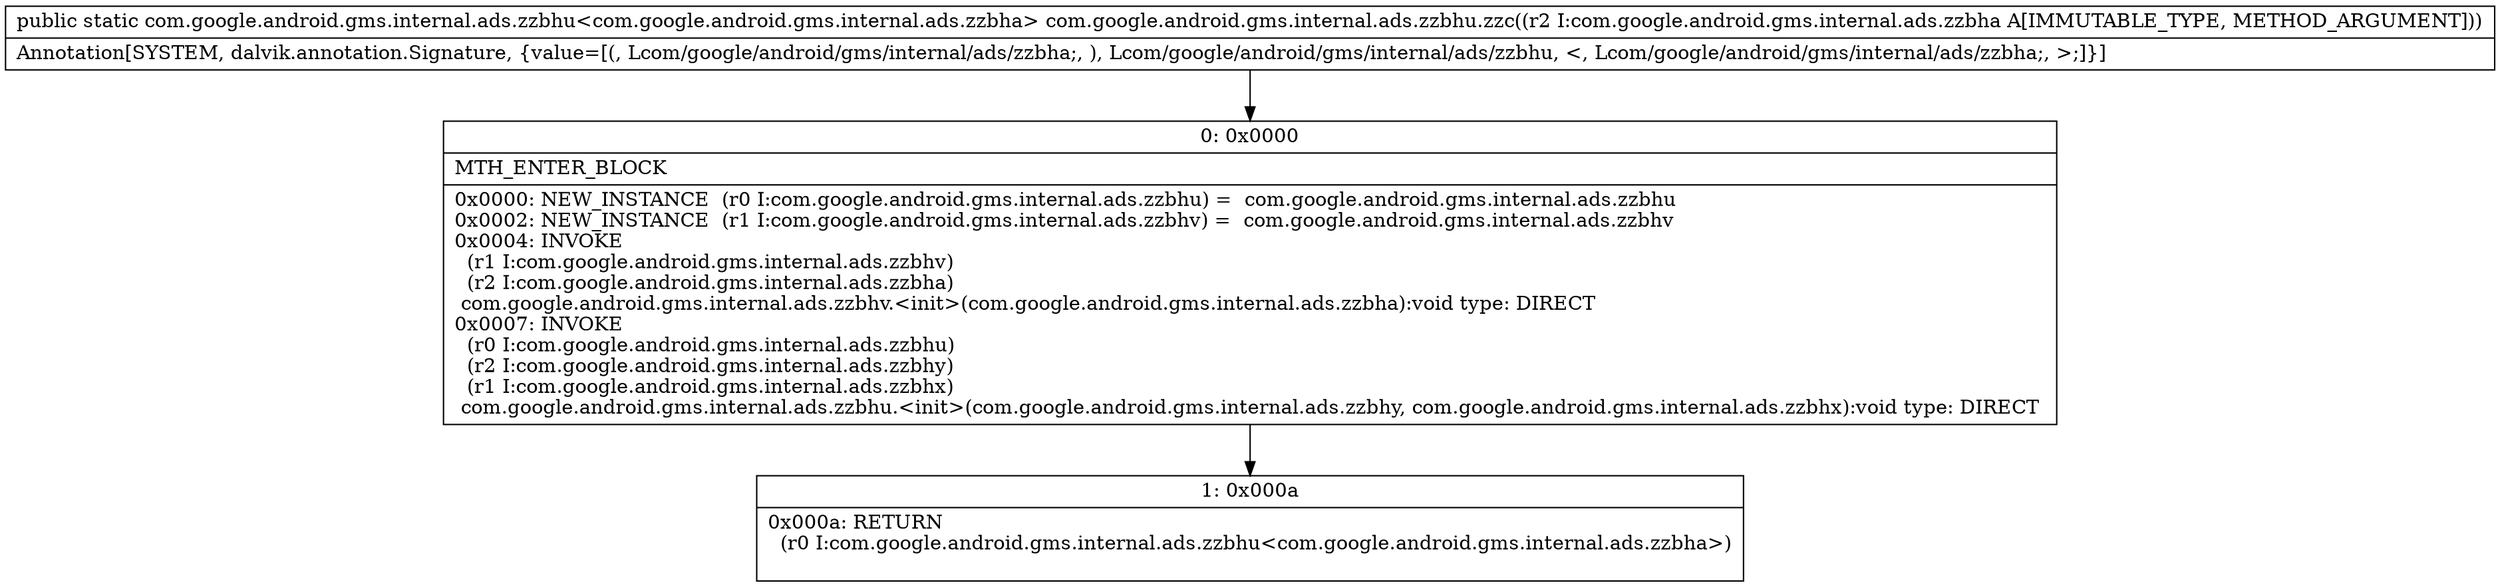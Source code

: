 digraph "CFG forcom.google.android.gms.internal.ads.zzbhu.zzc(Lcom\/google\/android\/gms\/internal\/ads\/zzbha;)Lcom\/google\/android\/gms\/internal\/ads\/zzbhu;" {
Node_0 [shape=record,label="{0\:\ 0x0000|MTH_ENTER_BLOCK\l|0x0000: NEW_INSTANCE  (r0 I:com.google.android.gms.internal.ads.zzbhu) =  com.google.android.gms.internal.ads.zzbhu \l0x0002: NEW_INSTANCE  (r1 I:com.google.android.gms.internal.ads.zzbhv) =  com.google.android.gms.internal.ads.zzbhv \l0x0004: INVOKE  \l  (r1 I:com.google.android.gms.internal.ads.zzbhv)\l  (r2 I:com.google.android.gms.internal.ads.zzbha)\l com.google.android.gms.internal.ads.zzbhv.\<init\>(com.google.android.gms.internal.ads.zzbha):void type: DIRECT \l0x0007: INVOKE  \l  (r0 I:com.google.android.gms.internal.ads.zzbhu)\l  (r2 I:com.google.android.gms.internal.ads.zzbhy)\l  (r1 I:com.google.android.gms.internal.ads.zzbhx)\l com.google.android.gms.internal.ads.zzbhu.\<init\>(com.google.android.gms.internal.ads.zzbhy, com.google.android.gms.internal.ads.zzbhx):void type: DIRECT \l}"];
Node_1 [shape=record,label="{1\:\ 0x000a|0x000a: RETURN  \l  (r0 I:com.google.android.gms.internal.ads.zzbhu\<com.google.android.gms.internal.ads.zzbha\>)\l \l}"];
MethodNode[shape=record,label="{public static com.google.android.gms.internal.ads.zzbhu\<com.google.android.gms.internal.ads.zzbha\> com.google.android.gms.internal.ads.zzbhu.zzc((r2 I:com.google.android.gms.internal.ads.zzbha A[IMMUTABLE_TYPE, METHOD_ARGUMENT]))  | Annotation[SYSTEM, dalvik.annotation.Signature, \{value=[(, Lcom\/google\/android\/gms\/internal\/ads\/zzbha;, ), Lcom\/google\/android\/gms\/internal\/ads\/zzbhu, \<, Lcom\/google\/android\/gms\/internal\/ads\/zzbha;, \>;]\}]\l}"];
MethodNode -> Node_0;
Node_0 -> Node_1;
}

